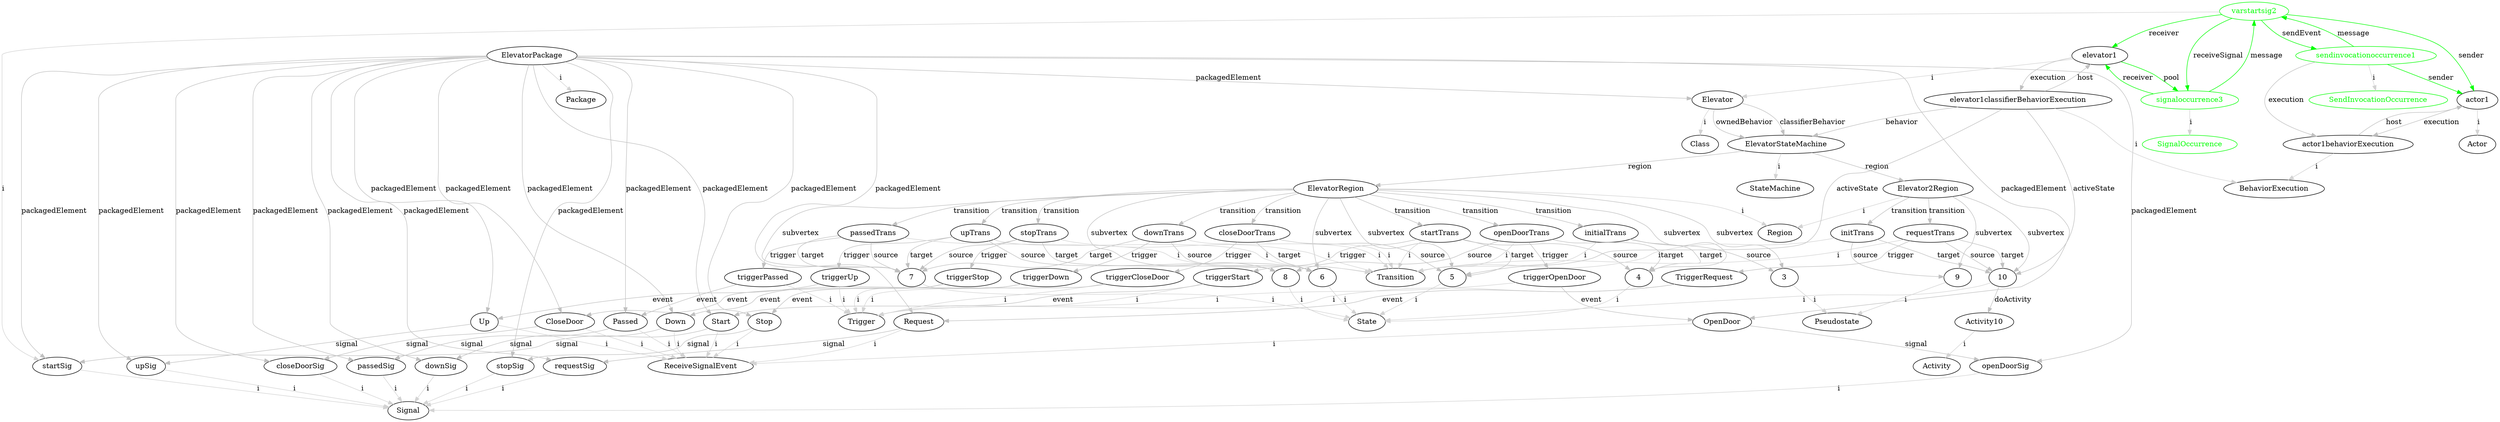 digraph umlMetamodel {
	"ElevatorPackage" -> "Package" [label="i", color="lightgrey"]
	"ElevatorPackage" -> "Elevator" [label="packagedElement", color="grey"]
	"Elevator" -> "Class" [label="i", color="lightgrey"]
	"Elevator" -> "ElevatorStateMachine" [label="classifierBehavior", color="grey"]
	"Elevator" -> "ElevatorStateMachine" [label="ownedBehavior", color="grey"]
	"ElevatorStateMachine" -> "StateMachine" [label="i", color="lightgrey"]
	"ElevatorStateMachine" -> "ElevatorRegion" [label="region", color="grey"]
	"ElevatorRegion" -> "Region" [label="i", color="lightgrey"]
	"ElevatorRegion" -> "4" [label="subvertex", color="grey"]
	"4" -> "State" [label="i", color="lightgrey"]
	"ElevatorRegion" -> "5" [label="subvertex", color="grey"]
	"5" -> "State" [label="i", color="lightgrey"]
	"ElevatorRegion" -> "8" [label="subvertex", color="grey"]
	"8" -> "State" [label="i", color="lightgrey"]
	"ElevatorRegion" -> "7" [label="subvertex", color="grey"]
	"7" -> "State" [label="i", color="lightgrey"]
	"ElevatorRegion" -> "6" [label="subvertex", color="grey"]
	"6" -> "State" [label="i", color="lightgrey"]
	"ElevatorRegion" -> "3" [label="subvertex", color="grey"]
	"3" -> "Pseudostate" [label="i", color="lightgrey"]
	"ElevatorRegion" -> "initialTrans" [label="transition", color="grey"]
	"initialTrans" -> "Transition" [label="i", color="lightgrey"]
	"initialTrans" -> "3" [label="source", color="grey"]
	"initialTrans" -> "4" [label="target", color="grey"]
	"ElevatorRegion" -> "startTrans" [label="transition", color="grey"]
	"startTrans" -> "Transition" [label="i", color="lightgrey"]
	"startTrans" -> "4" [label="source", color="grey"]
	"startTrans" -> "5" [label="target", color="grey"]
	"startTrans" -> "triggerStart" [label="trigger", color="grey"]
	"triggerStart" -> "Trigger" [label="i", color="lightgrey"]
	"triggerStart" -> "Start" [label="event", color="grey"]
	"ElevatorRegion" -> "closeDoorTrans" [label="transition", color="grey"]
	"closeDoorTrans" -> "Transition" [label="i", color="lightgrey"]
	"closeDoorTrans" -> "5" [label="source", color="grey"]
	"closeDoorTrans" -> "6" [label="target", color="grey"]
	"closeDoorTrans" -> "triggerCloseDoor" [label="trigger", color="grey"]
	"triggerCloseDoor" -> "Trigger" [label="i", color="lightgrey"]
	"triggerCloseDoor" -> "CloseDoor" [label="event", color="grey"]
	"ElevatorRegion" -> "upTrans" [label="transition", color="grey"]
	"upTrans" -> "Transition" [label="i", color="lightgrey"]
	"upTrans" -> "6" [label="source", color="grey"]
	"upTrans" -> "7" [label="target", color="grey"]
	"upTrans" -> "triggerUp" [label="trigger", color="grey"]
	"triggerUp" -> "Trigger" [label="i", color="lightgrey"]
	"triggerUp" -> "Up" [label="event", color="grey"]
	"ElevatorRegion" -> "downTrans" [label="transition", color="grey"]
	"downTrans" -> "Transition" [label="i", color="lightgrey"]
	"downTrans" -> "6" [label="source", color="grey"]
	"downTrans" -> "7" [label="target", color="grey"]
	"downTrans" -> "triggerDown" [label="trigger", color="grey"]
	"triggerDown" -> "Trigger" [label="i", color="lightgrey"]
	"triggerDown" -> "Down" [label="event", color="grey"]
	"ElevatorRegion" -> "passedTrans" [label="transition", color="grey"]
	"passedTrans" -> "Transition" [label="i", color="lightgrey"]
	"passedTrans" -> "7" [label="source", color="grey"]
	"passedTrans" -> "7" [label="target", color="grey"]
	"passedTrans" -> "triggerPassed" [label="trigger", color="grey"]
	"triggerPassed" -> "Trigger" [label="i", color="lightgrey"]
	"triggerPassed" -> "Passed" [label="event", color="grey"]
	"ElevatorRegion" -> "stopTrans" [label="transition", color="grey"]
	"stopTrans" -> "Transition" [label="i", color="lightgrey"]
	"stopTrans" -> "7" [label="source", color="grey"]
	"stopTrans" -> "8" [label="target", color="grey"]
	"stopTrans" -> "triggerStop" [label="trigger", color="grey"]
	"triggerStop" -> "Trigger" [label="i", color="lightgrey"]
	"triggerStop" -> "Stop" [label="event", color="grey"]
	"ElevatorRegion" -> "openDoorTrans" [label="transition", color="grey"]
	"openDoorTrans" -> "Transition" [label="i", color="lightgrey"]
	"openDoorTrans" -> "8" [label="source", color="grey"]
	"openDoorTrans" -> "4" [label="target", color="grey"]
	"openDoorTrans" -> "triggerOpenDoor" [label="trigger", color="grey"]
	"triggerOpenDoor" -> "Trigger" [label="i", color="lightgrey"]
	"triggerOpenDoor" -> "OpenDoor" [label="event", color="grey"]
	"ElevatorStateMachine" -> "Elevator2Region" [label="region", color="grey"]
	"Elevator2Region" -> "Region" [label="i", color="lightgrey"]
	"Elevator2Region" -> "9" [label="subvertex", color="grey"]
	"9" -> "Pseudostate" [label="i", color="lightgrey"]
	"Elevator2Region" -> "10" [label="subvertex", color="grey"]
	"10" -> "State" [label="i", color="lightgrey"]
	"10" -> "Activity10" [label="doActivity", color="grey"]
	"Activity10" -> "Activity" [label="i", color="lightgrey"]
	"Elevator2Region" -> "initTrans" [label="transition", color="grey"]
	"initTrans" -> "Transition" [label="i", color="lightgrey"]
	"initTrans" -> "9" [label="source", color="grey"]
	"initTrans" -> "10" [label="target", color="grey"]
	"Elevator2Region" -> "requestTrans" [label="transition", color="grey"]
	"requestTrans" -> "Transition" [label="i", color="lightgrey"]
	"requestTrans" -> "10" [label="source", color="grey"]
	"requestTrans" -> "10" [label="target", color="grey"]
	"requestTrans" -> "TriggerRequest" [label="trigger", color="grey"]
	"TriggerRequest" -> "Trigger" [label="i", color="lightgrey"]
	"TriggerRequest" -> "Request" [label="event", color="grey"]
	"ElevatorPackage" -> "Start" [label="packagedElement", color="grey"]
	"Start" -> "ReceiveSignalEvent" [label="i", color="lightgrey"]
	"Start" -> "startSig" [label="signal", color="grey"]
	"ElevatorPackage" -> "startSig" [label="packagedElement", color="grey"]
	"startSig" -> "Signal" [label="i", color="lightgrey"]
	"ElevatorPackage" -> "CloseDoor" [label="packagedElement", color="grey"]
	"CloseDoor" -> "ReceiveSignalEvent" [label="i", color="lightgrey"]
	"CloseDoor" -> "closeDoorSig" [label="signal", color="grey"]
	"ElevatorPackage" -> "closeDoorSig" [label="packagedElement", color="grey"]
	"closeDoorSig" -> "Signal" [label="i", color="lightgrey"]
	"ElevatorPackage" -> "Up" [label="packagedElement", color="grey"]
	"Up" -> "ReceiveSignalEvent" [label="i", color="lightgrey"]
	"Up" -> "upSig" [label="signal", color="grey"]
	"ElevatorPackage" -> "upSig" [label="packagedElement", color="grey"]
	"upSig" -> "Signal" [label="i", color="lightgrey"]
	"ElevatorPackage" -> "Down" [label="packagedElement", color="grey"]
	"Down" -> "ReceiveSignalEvent" [label="i", color="lightgrey"]
	"Down" -> "downSig" [label="signal", color="grey"]
	"ElevatorPackage" -> "downSig" [label="packagedElement", color="grey"]
	"downSig" -> "Signal" [label="i", color="lightgrey"]
	"ElevatorPackage" -> "Passed" [label="packagedElement", color="grey"]
	"Passed" -> "ReceiveSignalEvent" [label="i", color="lightgrey"]
	"Passed" -> "passedSig" [label="signal", color="grey"]
	"ElevatorPackage" -> "passedSig" [label="packagedElement", color="grey"]
	"passedSig" -> "Signal" [label="i", color="lightgrey"]
	"ElevatorPackage" -> "Stop" [label="packagedElement", color="grey"]
	"Stop" -> "ReceiveSignalEvent" [label="i", color="lightgrey"]
	"Stop" -> "stopSig" [label="signal", color="grey"]
	"ElevatorPackage" -> "stopSig" [label="packagedElement", color="grey"]
	"stopSig" -> "Signal" [label="i", color="lightgrey"]
	"ElevatorPackage" -> "OpenDoor" [label="packagedElement", color="grey"]
	"OpenDoor" -> "ReceiveSignalEvent" [label="i", color="lightgrey"]
	"OpenDoor" -> "openDoorSig" [label="signal", color="grey"]
	"ElevatorPackage" -> "openDoorSig" [label="packagedElement", color="grey"]
	"openDoorSig" -> "Signal" [label="i", color="lightgrey"]
	"ElevatorPackage" -> "requestSig" [label="packagedElement", color="grey"]
	"requestSig" -> "Signal" [label="i", color="lightgrey"]
	"ElevatorPackage" -> "Request" [label="packagedElement", color="grey"]
	"Request" -> "ReceiveSignalEvent" [label="i", color="lightgrey"]
	"Request" -> "requestSig" [label="signal", color="grey"]
	"elevator1" -> "Elevator" [label="i", color="lightgrey"]
	"elevator1classifierBehaviorExecution" -> "BehaviorExecution" [label="i", color="lightgrey"]
	"elevator1" -> "elevator1classifierBehaviorExecution" [label="execution", color="grey"]
	"elevator1classifierBehaviorExecution" -> "elevator1" [label="host", color="grey"]
	"elevator1classifierBehaviorExecution" -> "ElevatorStateMachine" [label="behavior", color="grey"]
	"elevator1classifierBehaviorExecution" -> "10" [label="activeState", color="grey"]
	"elevator1classifierBehaviorExecution" -> "5" [label="activeState", color="grey"]
	"actor1" -> "Actor" [label="i", color="lightgrey"]
	"actor1behaviorExecution" -> "BehaviorExecution" [label="i", color="lightgrey"]
	"actor1" -> "actor1behaviorExecution" [label="execution", color="grey"]
	"actor1behaviorExecution" -> "actor1" [label="host", color="grey"]
	"sendinvocationoccurrence1" -> "SendInvocationOccurrence" [label="i", color="lightgrey"]
	"sendinvocationoccurrence1" [color="green", fontcolor="green"]
	"SendInvocationOccurrence" [color="green", fontcolor="green"]
	"sendinvocationoccurrence1" -> "varstartsig2" [label="message", color="green"]
	"sendinvocationoccurrence1" [color="green", fontcolor="green"]
	"varstartsig2" [color="green", fontcolor="green"]
	"varstartsig2" -> "sendinvocationoccurrence1" [label="sendEvent", color="green"]
	"varstartsig2" [color="green", fontcolor="green"]
	"sendinvocationoccurrence1" [color="green", fontcolor="green"]
	"varstartsig2" -> "signaloccurrence3" [label="receiveSignal", color="green"]
	"varstartsig2" [color="green", fontcolor="green"]
	"signaloccurrence3" [color="green", fontcolor="green"]
	"signaloccurrence3" -> "varstartsig2" [label="message", color="green"]
	"signaloccurrence3" [color="green", fontcolor="green"]
	"varstartsig2" [color="green", fontcolor="green"]
	"signaloccurrence3" -> "SignalOccurrence" [label="i", color="lightgrey"]
	"signaloccurrence3" [color="green", fontcolor="green"]
	"SignalOccurrence" [color="green", fontcolor="green"]
	"varstartsig2" -> "startSig" [label="i", color="lightgrey"]
	"varstartsig2" [color="green", fontcolor="green"]
	"signaloccurrence3" -> "elevator1" [label="receiver", color="green"]
	"signaloccurrence3" [color="green", fontcolor="green"]
	"elevator1" -> "signaloccurrence3" [label="pool", color="green"]
	"signaloccurrence3" [color="green", fontcolor="green"]
	"varstartsig2" -> "actor1" [label="sender", color="green"]
	"varstartsig2" [color="green", fontcolor="green"]
	"sendinvocationoccurrence1" -> "actor1" [label="sender", color="green"]
	"sendinvocationoccurrence1" [color="green", fontcolor="green"]
	"varstartsig2" -> "elevator1" [label="receiver", color="green"]
	"varstartsig2" [color="green", fontcolor="green"]
	"sendinvocationoccurrence1" -> "actor1behaviorExecution" [label="execution", color="grey"]
	"sendinvocationoccurrence1" [color="green", fontcolor="green"]
}
